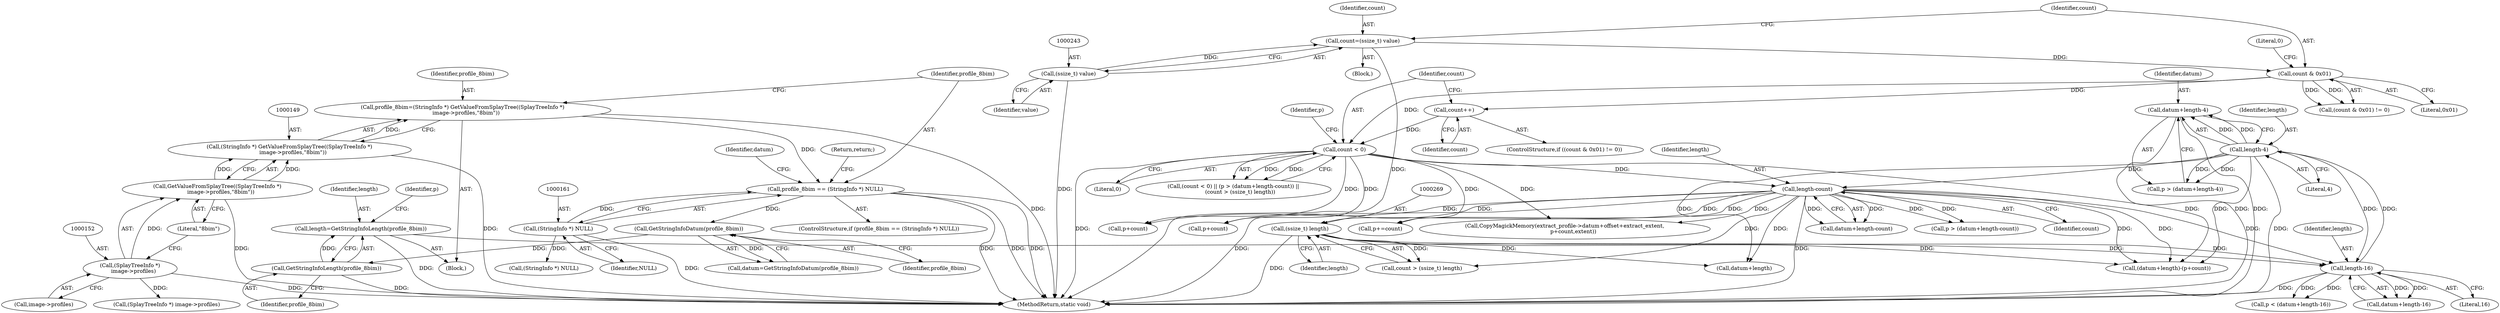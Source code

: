 digraph "0_ImageMagick_478cce544fdf1de882d78381768458f397964453@pointer" {
"1000228" [label="(Call,datum+length-4)"];
"1000230" [label="(Call,length-4)"];
"1000180" [label="(Call,length-16)"];
"1000168" [label="(Call,length=GetStringInfoLength(profile_8bim))"];
"1000170" [label="(Call,GetStringInfoLength(profile_8bim))"];
"1000166" [label="(Call,GetStringInfoDatum(profile_8bim))"];
"1000158" [label="(Call,profile_8bim == (StringInfo *) NULL)"];
"1000146" [label="(Call,profile_8bim=(StringInfo *) GetValueFromSplayTree((SplayTreeInfo *)\n    image->profiles,\"8bim\"))"];
"1000148" [label="(Call,(StringInfo *) GetValueFromSplayTree((SplayTreeInfo *)\n    image->profiles,\"8bim\"))"];
"1000150" [label="(Call,GetValueFromSplayTree((SplayTreeInfo *)\n    image->profiles,\"8bim\"))"];
"1000151" [label="(Call,(SplayTreeInfo *)\n    image->profiles)"];
"1000160" [label="(Call,(StringInfo *) NULL)"];
"1000263" [label="(Call,length-count)"];
"1000255" [label="(Call,count < 0)"];
"1000247" [label="(Call,count & 0x01)"];
"1000240" [label="(Call,count=(ssize_t) value)"];
"1000242" [label="(Call,(ssize_t) value)"];
"1000251" [label="(Call,count++)"];
"1000268" [label="(Call,(ssize_t) length)"];
"1000168" [label="(Call,length=GetStringInfoLength(profile_8bim))"];
"1000268" [label="(Call,(ssize_t) length)"];
"1000260" [label="(Identifier,p)"];
"1000148" [label="(Call,(StringInfo *) GetValueFromSplayTree((SplayTreeInfo *)\n    image->profiles,\"8bim\"))"];
"1000228" [label="(Call,datum+length-4)"];
"1000246" [label="(Call,(count & 0x01) != 0)"];
"1000254" [label="(Call,(count < 0) || (p > (datum+length-count)) ||\n        (count > (ssize_t) length))"];
"1000245" [label="(ControlStructure,if ((count & 0x01) != 0))"];
"1000261" [label="(Call,datum+length-count)"];
"1000176" [label="(Call,p < (datum+length-16))"];
"1000182" [label="(Literal,16)"];
"1000229" [label="(Identifier,datum)"];
"1000163" [label="(Return,return;)"];
"1000256" [label="(Identifier,count)"];
"1000249" [label="(Literal,0x01)"];
"1000169" [label="(Identifier,length)"];
"1000294" [label="(Call,p+count)"];
"1000226" [label="(Call,p > (datum+length-4))"];
"1000174" [label="(Identifier,p)"];
"1000170" [label="(Call,GetStringInfoLength(profile_8bim))"];
"1000171" [label="(Identifier,profile_8bim)"];
"1000166" [label="(Call,GetStringInfoDatum(profile_8bim))"];
"1000159" [label="(Identifier,profile_8bim)"];
"1000270" [label="(Identifier,length)"];
"1000241" [label="(Identifier,count)"];
"1000259" [label="(Call,p > (datum+length-count))"];
"1000162" [label="(Identifier,NULL)"];
"1000265" [label="(Identifier,count)"];
"1000257" [label="(Literal,0)"];
"1000178" [label="(Call,datum+length-16)"];
"1000252" [label="(Identifier,count)"];
"1000180" [label="(Call,length-16)"];
"1000181" [label="(Identifier,length)"];
"1000240" [label="(Call,count=(ssize_t) value)"];
"1000244" [label="(Identifier,value)"];
"1000151" [label="(Call,(SplayTreeInfo *)\n    image->profiles)"];
"1000104" [label="(Block,)"];
"1000276" [label="(Call,p+=count)"];
"1000153" [label="(Call,image->profiles)"];
"1000242" [label="(Call,(ssize_t) value)"];
"1000250" [label="(Literal,0)"];
"1000150" [label="(Call,GetValueFromSplayTree((SplayTreeInfo *)\n    image->profiles,\"8bim\"))"];
"1000290" [label="(Call,(datum+length)-(p+count))"];
"1000160" [label="(Call,(StringInfo *) NULL)"];
"1000248" [label="(Identifier,count)"];
"1000164" [label="(Call,datum=GetStringInfoDatum(profile_8bim))"];
"1000232" [label="(Literal,4)"];
"1000264" [label="(Identifier,length)"];
"1000165" [label="(Identifier,datum)"];
"1000392" [label="(Call,CopyMagickMemory(extract_profile->datum+offset+extract_extent,\n          p+count,extent))"];
"1000291" [label="(Call,datum+length)"];
"1000146" [label="(Call,profile_8bim=(StringInfo *) GetValueFromSplayTree((SplayTreeInfo *)\n    image->profiles,\"8bim\"))"];
"1000231" [label="(Identifier,length)"];
"1000255" [label="(Call,count < 0)"];
"1000156" [label="(Literal,\"8bim\")"];
"1000230" [label="(Call,length-4)"];
"1000407" [label="(Call,(SplayTreeInfo *) image->profiles)"];
"1000247" [label="(Call,count & 0x01)"];
"1000266" [label="(Call,count > (ssize_t) length)"];
"1000400" [label="(Call,p+count)"];
"1000263" [label="(Call,length-count)"];
"1000158" [label="(Call,profile_8bim == (StringInfo *) NULL)"];
"1000147" [label="(Identifier,profile_8bim)"];
"1000167" [label="(Identifier,profile_8bim)"];
"1000157" [label="(ControlStructure,if (profile_8bim == (StringInfo *) NULL))"];
"1000183" [label="(Block,)"];
"1000251" [label="(Call,count++)"];
"1000421" [label="(MethodReturn,static void)"];
"1000300" [label="(Call,(StringInfo *) NULL)"];
"1000228" -> "1000226"  [label="AST: "];
"1000228" -> "1000230"  [label="CFG: "];
"1000229" -> "1000228"  [label="AST: "];
"1000230" -> "1000228"  [label="AST: "];
"1000226" -> "1000228"  [label="CFG: "];
"1000228" -> "1000421"  [label="DDG: "];
"1000228" -> "1000421"  [label="DDG: "];
"1000230" -> "1000228"  [label="DDG: "];
"1000230" -> "1000228"  [label="DDG: "];
"1000230" -> "1000232"  [label="CFG: "];
"1000231" -> "1000230"  [label="AST: "];
"1000232" -> "1000230"  [label="AST: "];
"1000230" -> "1000421"  [label="DDG: "];
"1000230" -> "1000180"  [label="DDG: "];
"1000230" -> "1000226"  [label="DDG: "];
"1000230" -> "1000226"  [label="DDG: "];
"1000180" -> "1000230"  [label="DDG: "];
"1000230" -> "1000263"  [label="DDG: "];
"1000230" -> "1000290"  [label="DDG: "];
"1000230" -> "1000291"  [label="DDG: "];
"1000180" -> "1000178"  [label="AST: "];
"1000180" -> "1000182"  [label="CFG: "];
"1000181" -> "1000180"  [label="AST: "];
"1000182" -> "1000180"  [label="AST: "];
"1000178" -> "1000180"  [label="CFG: "];
"1000180" -> "1000421"  [label="DDG: "];
"1000180" -> "1000176"  [label="DDG: "];
"1000180" -> "1000176"  [label="DDG: "];
"1000180" -> "1000178"  [label="DDG: "];
"1000180" -> "1000178"  [label="DDG: "];
"1000168" -> "1000180"  [label="DDG: "];
"1000263" -> "1000180"  [label="DDG: "];
"1000268" -> "1000180"  [label="DDG: "];
"1000168" -> "1000104"  [label="AST: "];
"1000168" -> "1000170"  [label="CFG: "];
"1000169" -> "1000168"  [label="AST: "];
"1000170" -> "1000168"  [label="AST: "];
"1000174" -> "1000168"  [label="CFG: "];
"1000168" -> "1000421"  [label="DDG: "];
"1000170" -> "1000168"  [label="DDG: "];
"1000170" -> "1000171"  [label="CFG: "];
"1000171" -> "1000170"  [label="AST: "];
"1000170" -> "1000421"  [label="DDG: "];
"1000166" -> "1000170"  [label="DDG: "];
"1000166" -> "1000164"  [label="AST: "];
"1000166" -> "1000167"  [label="CFG: "];
"1000167" -> "1000166"  [label="AST: "];
"1000164" -> "1000166"  [label="CFG: "];
"1000166" -> "1000164"  [label="DDG: "];
"1000158" -> "1000166"  [label="DDG: "];
"1000158" -> "1000157"  [label="AST: "];
"1000158" -> "1000160"  [label="CFG: "];
"1000159" -> "1000158"  [label="AST: "];
"1000160" -> "1000158"  [label="AST: "];
"1000163" -> "1000158"  [label="CFG: "];
"1000165" -> "1000158"  [label="CFG: "];
"1000158" -> "1000421"  [label="DDG: "];
"1000158" -> "1000421"  [label="DDG: "];
"1000158" -> "1000421"  [label="DDG: "];
"1000146" -> "1000158"  [label="DDG: "];
"1000160" -> "1000158"  [label="DDG: "];
"1000146" -> "1000104"  [label="AST: "];
"1000146" -> "1000148"  [label="CFG: "];
"1000147" -> "1000146"  [label="AST: "];
"1000148" -> "1000146"  [label="AST: "];
"1000159" -> "1000146"  [label="CFG: "];
"1000146" -> "1000421"  [label="DDG: "];
"1000148" -> "1000146"  [label="DDG: "];
"1000148" -> "1000150"  [label="CFG: "];
"1000149" -> "1000148"  [label="AST: "];
"1000150" -> "1000148"  [label="AST: "];
"1000148" -> "1000421"  [label="DDG: "];
"1000150" -> "1000148"  [label="DDG: "];
"1000150" -> "1000148"  [label="DDG: "];
"1000150" -> "1000156"  [label="CFG: "];
"1000151" -> "1000150"  [label="AST: "];
"1000156" -> "1000150"  [label="AST: "];
"1000150" -> "1000421"  [label="DDG: "];
"1000151" -> "1000150"  [label="DDG: "];
"1000151" -> "1000153"  [label="CFG: "];
"1000152" -> "1000151"  [label="AST: "];
"1000153" -> "1000151"  [label="AST: "];
"1000156" -> "1000151"  [label="CFG: "];
"1000151" -> "1000421"  [label="DDG: "];
"1000151" -> "1000407"  [label="DDG: "];
"1000160" -> "1000162"  [label="CFG: "];
"1000161" -> "1000160"  [label="AST: "];
"1000162" -> "1000160"  [label="AST: "];
"1000160" -> "1000421"  [label="DDG: "];
"1000160" -> "1000300"  [label="DDG: "];
"1000263" -> "1000261"  [label="AST: "];
"1000263" -> "1000265"  [label="CFG: "];
"1000264" -> "1000263"  [label="AST: "];
"1000265" -> "1000263"  [label="AST: "];
"1000261" -> "1000263"  [label="CFG: "];
"1000263" -> "1000421"  [label="DDG: "];
"1000263" -> "1000421"  [label="DDG: "];
"1000263" -> "1000259"  [label="DDG: "];
"1000263" -> "1000259"  [label="DDG: "];
"1000263" -> "1000261"  [label="DDG: "];
"1000263" -> "1000261"  [label="DDG: "];
"1000255" -> "1000263"  [label="DDG: "];
"1000263" -> "1000266"  [label="DDG: "];
"1000263" -> "1000268"  [label="DDG: "];
"1000263" -> "1000276"  [label="DDG: "];
"1000263" -> "1000290"  [label="DDG: "];
"1000263" -> "1000290"  [label="DDG: "];
"1000263" -> "1000291"  [label="DDG: "];
"1000263" -> "1000294"  [label="DDG: "];
"1000263" -> "1000392"  [label="DDG: "];
"1000263" -> "1000400"  [label="DDG: "];
"1000255" -> "1000254"  [label="AST: "];
"1000255" -> "1000257"  [label="CFG: "];
"1000256" -> "1000255"  [label="AST: "];
"1000257" -> "1000255"  [label="AST: "];
"1000260" -> "1000255"  [label="CFG: "];
"1000254" -> "1000255"  [label="CFG: "];
"1000255" -> "1000421"  [label="DDG: "];
"1000255" -> "1000254"  [label="DDG: "];
"1000255" -> "1000254"  [label="DDG: "];
"1000247" -> "1000255"  [label="DDG: "];
"1000251" -> "1000255"  [label="DDG: "];
"1000255" -> "1000276"  [label="DDG: "];
"1000255" -> "1000290"  [label="DDG: "];
"1000255" -> "1000294"  [label="DDG: "];
"1000255" -> "1000392"  [label="DDG: "];
"1000255" -> "1000400"  [label="DDG: "];
"1000247" -> "1000246"  [label="AST: "];
"1000247" -> "1000249"  [label="CFG: "];
"1000248" -> "1000247"  [label="AST: "];
"1000249" -> "1000247"  [label="AST: "];
"1000250" -> "1000247"  [label="CFG: "];
"1000247" -> "1000246"  [label="DDG: "];
"1000247" -> "1000246"  [label="DDG: "];
"1000240" -> "1000247"  [label="DDG: "];
"1000247" -> "1000251"  [label="DDG: "];
"1000240" -> "1000183"  [label="AST: "];
"1000240" -> "1000242"  [label="CFG: "];
"1000241" -> "1000240"  [label="AST: "];
"1000242" -> "1000240"  [label="AST: "];
"1000248" -> "1000240"  [label="CFG: "];
"1000240" -> "1000421"  [label="DDG: "];
"1000242" -> "1000240"  [label="DDG: "];
"1000242" -> "1000244"  [label="CFG: "];
"1000243" -> "1000242"  [label="AST: "];
"1000244" -> "1000242"  [label="AST: "];
"1000242" -> "1000421"  [label="DDG: "];
"1000251" -> "1000245"  [label="AST: "];
"1000251" -> "1000252"  [label="CFG: "];
"1000252" -> "1000251"  [label="AST: "];
"1000256" -> "1000251"  [label="CFG: "];
"1000268" -> "1000266"  [label="AST: "];
"1000268" -> "1000270"  [label="CFG: "];
"1000269" -> "1000268"  [label="AST: "];
"1000270" -> "1000268"  [label="AST: "];
"1000266" -> "1000268"  [label="CFG: "];
"1000268" -> "1000421"  [label="DDG: "];
"1000268" -> "1000266"  [label="DDG: "];
"1000268" -> "1000290"  [label="DDG: "];
"1000268" -> "1000291"  [label="DDG: "];
}
